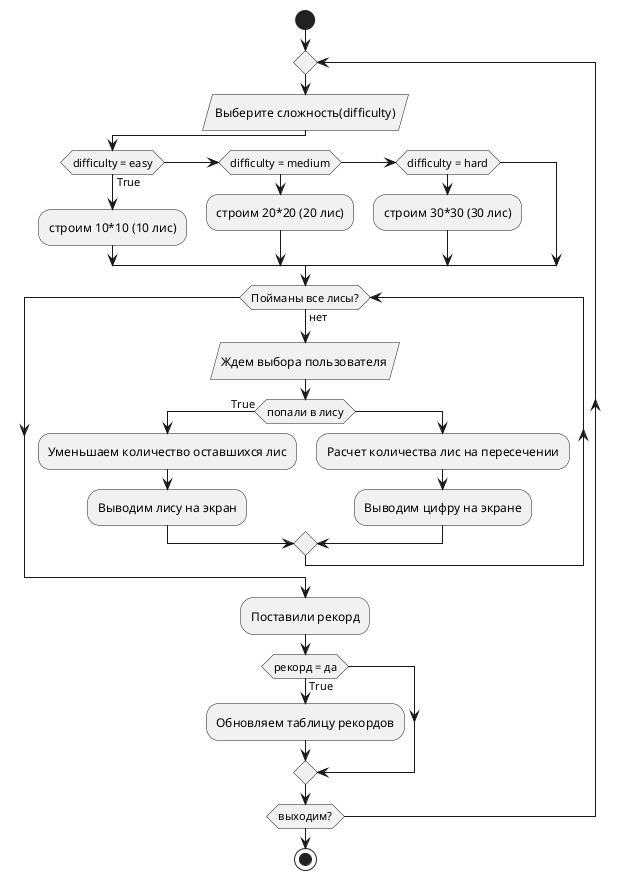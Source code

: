 @startuml

start

repeat
: Выберите сложность(difficulty) /

if (difficulty = easy) then (True)
    :строим 10*10 (10 лис);
elseif (difficulty = medium)
    :строим 20*20 (20 лис);
elseif (difficulty = hard)
    :строим 30*30 (30 лис);
endif


while (Пойманы все лисы?) is (нет)
    :Ждем выбора пользователя /
    if (попали в лису) then (True)
        :Уменьшаем количество оставшихся лис;
        :Выводим лису на экран;
    else
        :Расчет количества лис на пересечении;
        :Выводим цифру на экране;
    endif

endwhile

:Поставили рекорд;
if (рекорд = да) then (True)
    :Обновляем таблицу рекордов;
endif
repeat while (выходим?)

stop
@enduml